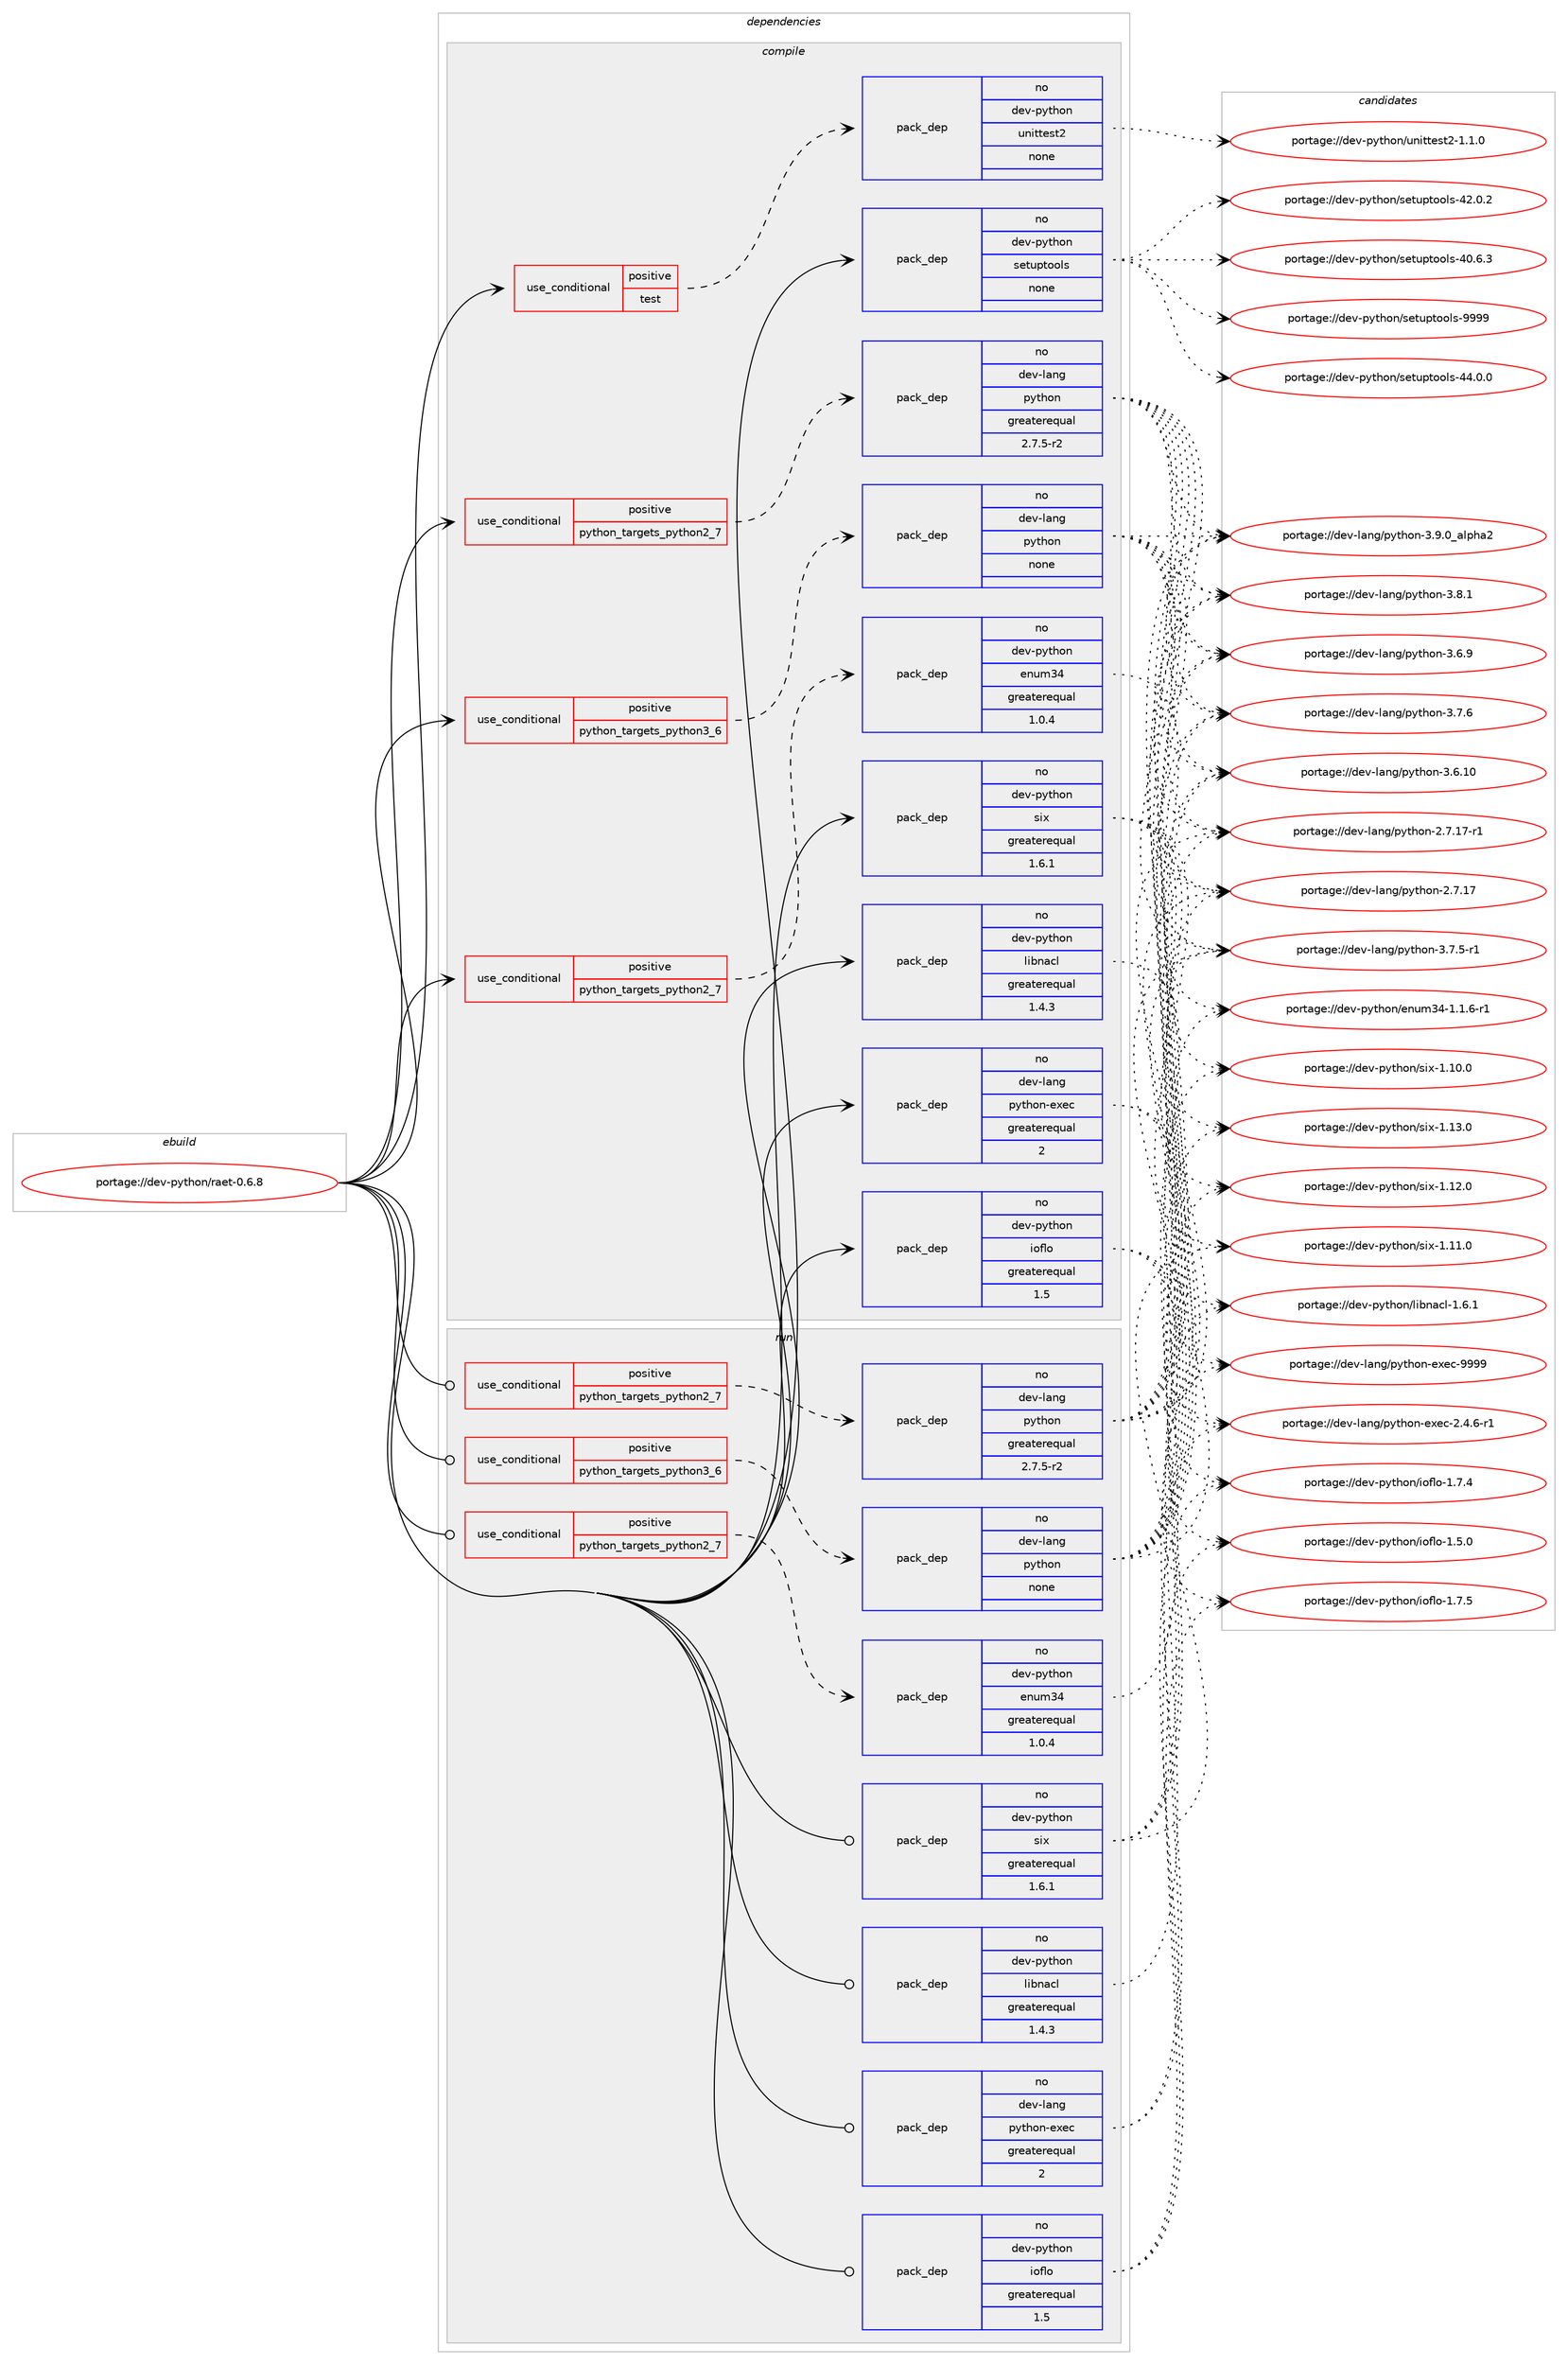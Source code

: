 digraph prolog {

# *************
# Graph options
# *************

newrank=true;
concentrate=true;
compound=true;
graph [rankdir=LR,fontname=Helvetica,fontsize=10,ranksep=1.5];#, ranksep=2.5, nodesep=0.2];
edge  [arrowhead=vee];
node  [fontname=Helvetica,fontsize=10];

# **********
# The ebuild
# **********

subgraph cluster_leftcol {
color=gray;
rank=same;
label=<<i>ebuild</i>>;
id [label="portage://dev-python/raet-0.6.8", color=red, width=4, href="../dev-python/raet-0.6.8.svg"];
}

# ****************
# The dependencies
# ****************

subgraph cluster_midcol {
color=gray;
label=<<i>dependencies</i>>;
subgraph cluster_compile {
fillcolor="#eeeeee";
style=filled;
label=<<i>compile</i>>;
subgraph cond106982 {
dependency429023 [label=<<TABLE BORDER="0" CELLBORDER="1" CELLSPACING="0" CELLPADDING="4"><TR><TD ROWSPAN="3" CELLPADDING="10">use_conditional</TD></TR><TR><TD>positive</TD></TR><TR><TD>python_targets_python2_7</TD></TR></TABLE>>, shape=none, color=red];
subgraph pack317140 {
dependency429024 [label=<<TABLE BORDER="0" CELLBORDER="1" CELLSPACING="0" CELLPADDING="4" WIDTH="220"><TR><TD ROWSPAN="6" CELLPADDING="30">pack_dep</TD></TR><TR><TD WIDTH="110">no</TD></TR><TR><TD>dev-lang</TD></TR><TR><TD>python</TD></TR><TR><TD>greaterequal</TD></TR><TR><TD>2.7.5-r2</TD></TR></TABLE>>, shape=none, color=blue];
}
dependency429023:e -> dependency429024:w [weight=20,style="dashed",arrowhead="vee"];
}
id:e -> dependency429023:w [weight=20,style="solid",arrowhead="vee"];
subgraph cond106983 {
dependency429025 [label=<<TABLE BORDER="0" CELLBORDER="1" CELLSPACING="0" CELLPADDING="4"><TR><TD ROWSPAN="3" CELLPADDING="10">use_conditional</TD></TR><TR><TD>positive</TD></TR><TR><TD>python_targets_python2_7</TD></TR></TABLE>>, shape=none, color=red];
subgraph pack317141 {
dependency429026 [label=<<TABLE BORDER="0" CELLBORDER="1" CELLSPACING="0" CELLPADDING="4" WIDTH="220"><TR><TD ROWSPAN="6" CELLPADDING="30">pack_dep</TD></TR><TR><TD WIDTH="110">no</TD></TR><TR><TD>dev-python</TD></TR><TR><TD>enum34</TD></TR><TR><TD>greaterequal</TD></TR><TR><TD>1.0.4</TD></TR></TABLE>>, shape=none, color=blue];
}
dependency429025:e -> dependency429026:w [weight=20,style="dashed",arrowhead="vee"];
}
id:e -> dependency429025:w [weight=20,style="solid",arrowhead="vee"];
subgraph cond106984 {
dependency429027 [label=<<TABLE BORDER="0" CELLBORDER="1" CELLSPACING="0" CELLPADDING="4"><TR><TD ROWSPAN="3" CELLPADDING="10">use_conditional</TD></TR><TR><TD>positive</TD></TR><TR><TD>python_targets_python3_6</TD></TR></TABLE>>, shape=none, color=red];
subgraph pack317142 {
dependency429028 [label=<<TABLE BORDER="0" CELLBORDER="1" CELLSPACING="0" CELLPADDING="4" WIDTH="220"><TR><TD ROWSPAN="6" CELLPADDING="30">pack_dep</TD></TR><TR><TD WIDTH="110">no</TD></TR><TR><TD>dev-lang</TD></TR><TR><TD>python</TD></TR><TR><TD>none</TD></TR><TR><TD></TD></TR></TABLE>>, shape=none, color=blue];
}
dependency429027:e -> dependency429028:w [weight=20,style="dashed",arrowhead="vee"];
}
id:e -> dependency429027:w [weight=20,style="solid",arrowhead="vee"];
subgraph cond106985 {
dependency429029 [label=<<TABLE BORDER="0" CELLBORDER="1" CELLSPACING="0" CELLPADDING="4"><TR><TD ROWSPAN="3" CELLPADDING="10">use_conditional</TD></TR><TR><TD>positive</TD></TR><TR><TD>test</TD></TR></TABLE>>, shape=none, color=red];
subgraph pack317143 {
dependency429030 [label=<<TABLE BORDER="0" CELLBORDER="1" CELLSPACING="0" CELLPADDING="4" WIDTH="220"><TR><TD ROWSPAN="6" CELLPADDING="30">pack_dep</TD></TR><TR><TD WIDTH="110">no</TD></TR><TR><TD>dev-python</TD></TR><TR><TD>unittest2</TD></TR><TR><TD>none</TD></TR><TR><TD></TD></TR></TABLE>>, shape=none, color=blue];
}
dependency429029:e -> dependency429030:w [weight=20,style="dashed",arrowhead="vee"];
}
id:e -> dependency429029:w [weight=20,style="solid",arrowhead="vee"];
subgraph pack317144 {
dependency429031 [label=<<TABLE BORDER="0" CELLBORDER="1" CELLSPACING="0" CELLPADDING="4" WIDTH="220"><TR><TD ROWSPAN="6" CELLPADDING="30">pack_dep</TD></TR><TR><TD WIDTH="110">no</TD></TR><TR><TD>dev-lang</TD></TR><TR><TD>python-exec</TD></TR><TR><TD>greaterequal</TD></TR><TR><TD>2</TD></TR></TABLE>>, shape=none, color=blue];
}
id:e -> dependency429031:w [weight=20,style="solid",arrowhead="vee"];
subgraph pack317145 {
dependency429032 [label=<<TABLE BORDER="0" CELLBORDER="1" CELLSPACING="0" CELLPADDING="4" WIDTH="220"><TR><TD ROWSPAN="6" CELLPADDING="30">pack_dep</TD></TR><TR><TD WIDTH="110">no</TD></TR><TR><TD>dev-python</TD></TR><TR><TD>ioflo</TD></TR><TR><TD>greaterequal</TD></TR><TR><TD>1.5</TD></TR></TABLE>>, shape=none, color=blue];
}
id:e -> dependency429032:w [weight=20,style="solid",arrowhead="vee"];
subgraph pack317146 {
dependency429033 [label=<<TABLE BORDER="0" CELLBORDER="1" CELLSPACING="0" CELLPADDING="4" WIDTH="220"><TR><TD ROWSPAN="6" CELLPADDING="30">pack_dep</TD></TR><TR><TD WIDTH="110">no</TD></TR><TR><TD>dev-python</TD></TR><TR><TD>libnacl</TD></TR><TR><TD>greaterequal</TD></TR><TR><TD>1.4.3</TD></TR></TABLE>>, shape=none, color=blue];
}
id:e -> dependency429033:w [weight=20,style="solid",arrowhead="vee"];
subgraph pack317147 {
dependency429034 [label=<<TABLE BORDER="0" CELLBORDER="1" CELLSPACING="0" CELLPADDING="4" WIDTH="220"><TR><TD ROWSPAN="6" CELLPADDING="30">pack_dep</TD></TR><TR><TD WIDTH="110">no</TD></TR><TR><TD>dev-python</TD></TR><TR><TD>setuptools</TD></TR><TR><TD>none</TD></TR><TR><TD></TD></TR></TABLE>>, shape=none, color=blue];
}
id:e -> dependency429034:w [weight=20,style="solid",arrowhead="vee"];
subgraph pack317148 {
dependency429035 [label=<<TABLE BORDER="0" CELLBORDER="1" CELLSPACING="0" CELLPADDING="4" WIDTH="220"><TR><TD ROWSPAN="6" CELLPADDING="30">pack_dep</TD></TR><TR><TD WIDTH="110">no</TD></TR><TR><TD>dev-python</TD></TR><TR><TD>six</TD></TR><TR><TD>greaterequal</TD></TR><TR><TD>1.6.1</TD></TR></TABLE>>, shape=none, color=blue];
}
id:e -> dependency429035:w [weight=20,style="solid",arrowhead="vee"];
}
subgraph cluster_compileandrun {
fillcolor="#eeeeee";
style=filled;
label=<<i>compile and run</i>>;
}
subgraph cluster_run {
fillcolor="#eeeeee";
style=filled;
label=<<i>run</i>>;
subgraph cond106986 {
dependency429036 [label=<<TABLE BORDER="0" CELLBORDER="1" CELLSPACING="0" CELLPADDING="4"><TR><TD ROWSPAN="3" CELLPADDING="10">use_conditional</TD></TR><TR><TD>positive</TD></TR><TR><TD>python_targets_python2_7</TD></TR></TABLE>>, shape=none, color=red];
subgraph pack317149 {
dependency429037 [label=<<TABLE BORDER="0" CELLBORDER="1" CELLSPACING="0" CELLPADDING="4" WIDTH="220"><TR><TD ROWSPAN="6" CELLPADDING="30">pack_dep</TD></TR><TR><TD WIDTH="110">no</TD></TR><TR><TD>dev-lang</TD></TR><TR><TD>python</TD></TR><TR><TD>greaterequal</TD></TR><TR><TD>2.7.5-r2</TD></TR></TABLE>>, shape=none, color=blue];
}
dependency429036:e -> dependency429037:w [weight=20,style="dashed",arrowhead="vee"];
}
id:e -> dependency429036:w [weight=20,style="solid",arrowhead="odot"];
subgraph cond106987 {
dependency429038 [label=<<TABLE BORDER="0" CELLBORDER="1" CELLSPACING="0" CELLPADDING="4"><TR><TD ROWSPAN="3" CELLPADDING="10">use_conditional</TD></TR><TR><TD>positive</TD></TR><TR><TD>python_targets_python2_7</TD></TR></TABLE>>, shape=none, color=red];
subgraph pack317150 {
dependency429039 [label=<<TABLE BORDER="0" CELLBORDER="1" CELLSPACING="0" CELLPADDING="4" WIDTH="220"><TR><TD ROWSPAN="6" CELLPADDING="30">pack_dep</TD></TR><TR><TD WIDTH="110">no</TD></TR><TR><TD>dev-python</TD></TR><TR><TD>enum34</TD></TR><TR><TD>greaterequal</TD></TR><TR><TD>1.0.4</TD></TR></TABLE>>, shape=none, color=blue];
}
dependency429038:e -> dependency429039:w [weight=20,style="dashed",arrowhead="vee"];
}
id:e -> dependency429038:w [weight=20,style="solid",arrowhead="odot"];
subgraph cond106988 {
dependency429040 [label=<<TABLE BORDER="0" CELLBORDER="1" CELLSPACING="0" CELLPADDING="4"><TR><TD ROWSPAN="3" CELLPADDING="10">use_conditional</TD></TR><TR><TD>positive</TD></TR><TR><TD>python_targets_python3_6</TD></TR></TABLE>>, shape=none, color=red];
subgraph pack317151 {
dependency429041 [label=<<TABLE BORDER="0" CELLBORDER="1" CELLSPACING="0" CELLPADDING="4" WIDTH="220"><TR><TD ROWSPAN="6" CELLPADDING="30">pack_dep</TD></TR><TR><TD WIDTH="110">no</TD></TR><TR><TD>dev-lang</TD></TR><TR><TD>python</TD></TR><TR><TD>none</TD></TR><TR><TD></TD></TR></TABLE>>, shape=none, color=blue];
}
dependency429040:e -> dependency429041:w [weight=20,style="dashed",arrowhead="vee"];
}
id:e -> dependency429040:w [weight=20,style="solid",arrowhead="odot"];
subgraph pack317152 {
dependency429042 [label=<<TABLE BORDER="0" CELLBORDER="1" CELLSPACING="0" CELLPADDING="4" WIDTH="220"><TR><TD ROWSPAN="6" CELLPADDING="30">pack_dep</TD></TR><TR><TD WIDTH="110">no</TD></TR><TR><TD>dev-lang</TD></TR><TR><TD>python-exec</TD></TR><TR><TD>greaterequal</TD></TR><TR><TD>2</TD></TR></TABLE>>, shape=none, color=blue];
}
id:e -> dependency429042:w [weight=20,style="solid",arrowhead="odot"];
subgraph pack317153 {
dependency429043 [label=<<TABLE BORDER="0" CELLBORDER="1" CELLSPACING="0" CELLPADDING="4" WIDTH="220"><TR><TD ROWSPAN="6" CELLPADDING="30">pack_dep</TD></TR><TR><TD WIDTH="110">no</TD></TR><TR><TD>dev-python</TD></TR><TR><TD>ioflo</TD></TR><TR><TD>greaterequal</TD></TR><TR><TD>1.5</TD></TR></TABLE>>, shape=none, color=blue];
}
id:e -> dependency429043:w [weight=20,style="solid",arrowhead="odot"];
subgraph pack317154 {
dependency429044 [label=<<TABLE BORDER="0" CELLBORDER="1" CELLSPACING="0" CELLPADDING="4" WIDTH="220"><TR><TD ROWSPAN="6" CELLPADDING="30">pack_dep</TD></TR><TR><TD WIDTH="110">no</TD></TR><TR><TD>dev-python</TD></TR><TR><TD>libnacl</TD></TR><TR><TD>greaterequal</TD></TR><TR><TD>1.4.3</TD></TR></TABLE>>, shape=none, color=blue];
}
id:e -> dependency429044:w [weight=20,style="solid",arrowhead="odot"];
subgraph pack317155 {
dependency429045 [label=<<TABLE BORDER="0" CELLBORDER="1" CELLSPACING="0" CELLPADDING="4" WIDTH="220"><TR><TD ROWSPAN="6" CELLPADDING="30">pack_dep</TD></TR><TR><TD WIDTH="110">no</TD></TR><TR><TD>dev-python</TD></TR><TR><TD>six</TD></TR><TR><TD>greaterequal</TD></TR><TR><TD>1.6.1</TD></TR></TABLE>>, shape=none, color=blue];
}
id:e -> dependency429045:w [weight=20,style="solid",arrowhead="odot"];
}
}

# **************
# The candidates
# **************

subgraph cluster_choices {
rank=same;
color=gray;
label=<<i>candidates</i>>;

subgraph choice317140 {
color=black;
nodesep=1;
choice10010111845108971101034711212111610411111045514657464895971081121049750 [label="portage://dev-lang/python-3.9.0_alpha2", color=red, width=4,href="../dev-lang/python-3.9.0_alpha2.svg"];
choice100101118451089711010347112121116104111110455146564649 [label="portage://dev-lang/python-3.8.1", color=red, width=4,href="../dev-lang/python-3.8.1.svg"];
choice100101118451089711010347112121116104111110455146554654 [label="portage://dev-lang/python-3.7.6", color=red, width=4,href="../dev-lang/python-3.7.6.svg"];
choice1001011184510897110103471121211161041111104551465546534511449 [label="portage://dev-lang/python-3.7.5-r1", color=red, width=4,href="../dev-lang/python-3.7.5-r1.svg"];
choice100101118451089711010347112121116104111110455146544657 [label="portage://dev-lang/python-3.6.9", color=red, width=4,href="../dev-lang/python-3.6.9.svg"];
choice10010111845108971101034711212111610411111045514654464948 [label="portage://dev-lang/python-3.6.10", color=red, width=4,href="../dev-lang/python-3.6.10.svg"];
choice100101118451089711010347112121116104111110455046554649554511449 [label="portage://dev-lang/python-2.7.17-r1", color=red, width=4,href="../dev-lang/python-2.7.17-r1.svg"];
choice10010111845108971101034711212111610411111045504655464955 [label="portage://dev-lang/python-2.7.17", color=red, width=4,href="../dev-lang/python-2.7.17.svg"];
dependency429024:e -> choice10010111845108971101034711212111610411111045514657464895971081121049750:w [style=dotted,weight="100"];
dependency429024:e -> choice100101118451089711010347112121116104111110455146564649:w [style=dotted,weight="100"];
dependency429024:e -> choice100101118451089711010347112121116104111110455146554654:w [style=dotted,weight="100"];
dependency429024:e -> choice1001011184510897110103471121211161041111104551465546534511449:w [style=dotted,weight="100"];
dependency429024:e -> choice100101118451089711010347112121116104111110455146544657:w [style=dotted,weight="100"];
dependency429024:e -> choice10010111845108971101034711212111610411111045514654464948:w [style=dotted,weight="100"];
dependency429024:e -> choice100101118451089711010347112121116104111110455046554649554511449:w [style=dotted,weight="100"];
dependency429024:e -> choice10010111845108971101034711212111610411111045504655464955:w [style=dotted,weight="100"];
}
subgraph choice317141 {
color=black;
nodesep=1;
choice100101118451121211161041111104710111011710951524549464946544511449 [label="portage://dev-python/enum34-1.1.6-r1", color=red, width=4,href="../dev-python/enum34-1.1.6-r1.svg"];
dependency429026:e -> choice100101118451121211161041111104710111011710951524549464946544511449:w [style=dotted,weight="100"];
}
subgraph choice317142 {
color=black;
nodesep=1;
choice10010111845108971101034711212111610411111045514657464895971081121049750 [label="portage://dev-lang/python-3.9.0_alpha2", color=red, width=4,href="../dev-lang/python-3.9.0_alpha2.svg"];
choice100101118451089711010347112121116104111110455146564649 [label="portage://dev-lang/python-3.8.1", color=red, width=4,href="../dev-lang/python-3.8.1.svg"];
choice100101118451089711010347112121116104111110455146554654 [label="portage://dev-lang/python-3.7.6", color=red, width=4,href="../dev-lang/python-3.7.6.svg"];
choice1001011184510897110103471121211161041111104551465546534511449 [label="portage://dev-lang/python-3.7.5-r1", color=red, width=4,href="../dev-lang/python-3.7.5-r1.svg"];
choice100101118451089711010347112121116104111110455146544657 [label="portage://dev-lang/python-3.6.9", color=red, width=4,href="../dev-lang/python-3.6.9.svg"];
choice10010111845108971101034711212111610411111045514654464948 [label="portage://dev-lang/python-3.6.10", color=red, width=4,href="../dev-lang/python-3.6.10.svg"];
choice100101118451089711010347112121116104111110455046554649554511449 [label="portage://dev-lang/python-2.7.17-r1", color=red, width=4,href="../dev-lang/python-2.7.17-r1.svg"];
choice10010111845108971101034711212111610411111045504655464955 [label="portage://dev-lang/python-2.7.17", color=red, width=4,href="../dev-lang/python-2.7.17.svg"];
dependency429028:e -> choice10010111845108971101034711212111610411111045514657464895971081121049750:w [style=dotted,weight="100"];
dependency429028:e -> choice100101118451089711010347112121116104111110455146564649:w [style=dotted,weight="100"];
dependency429028:e -> choice100101118451089711010347112121116104111110455146554654:w [style=dotted,weight="100"];
dependency429028:e -> choice1001011184510897110103471121211161041111104551465546534511449:w [style=dotted,weight="100"];
dependency429028:e -> choice100101118451089711010347112121116104111110455146544657:w [style=dotted,weight="100"];
dependency429028:e -> choice10010111845108971101034711212111610411111045514654464948:w [style=dotted,weight="100"];
dependency429028:e -> choice100101118451089711010347112121116104111110455046554649554511449:w [style=dotted,weight="100"];
dependency429028:e -> choice10010111845108971101034711212111610411111045504655464955:w [style=dotted,weight="100"];
}
subgraph choice317143 {
color=black;
nodesep=1;
choice100101118451121211161041111104711711010511611610111511650454946494648 [label="portage://dev-python/unittest2-1.1.0", color=red, width=4,href="../dev-python/unittest2-1.1.0.svg"];
dependency429030:e -> choice100101118451121211161041111104711711010511611610111511650454946494648:w [style=dotted,weight="100"];
}
subgraph choice317144 {
color=black;
nodesep=1;
choice10010111845108971101034711212111610411111045101120101994557575757 [label="portage://dev-lang/python-exec-9999", color=red, width=4,href="../dev-lang/python-exec-9999.svg"];
choice10010111845108971101034711212111610411111045101120101994550465246544511449 [label="portage://dev-lang/python-exec-2.4.6-r1", color=red, width=4,href="../dev-lang/python-exec-2.4.6-r1.svg"];
dependency429031:e -> choice10010111845108971101034711212111610411111045101120101994557575757:w [style=dotted,weight="100"];
dependency429031:e -> choice10010111845108971101034711212111610411111045101120101994550465246544511449:w [style=dotted,weight="100"];
}
subgraph choice317145 {
color=black;
nodesep=1;
choice1001011184511212111610411111047105111102108111454946554653 [label="portage://dev-python/ioflo-1.7.5", color=red, width=4,href="../dev-python/ioflo-1.7.5.svg"];
choice1001011184511212111610411111047105111102108111454946554652 [label="portage://dev-python/ioflo-1.7.4", color=red, width=4,href="../dev-python/ioflo-1.7.4.svg"];
choice1001011184511212111610411111047105111102108111454946534648 [label="portage://dev-python/ioflo-1.5.0", color=red, width=4,href="../dev-python/ioflo-1.5.0.svg"];
dependency429032:e -> choice1001011184511212111610411111047105111102108111454946554653:w [style=dotted,weight="100"];
dependency429032:e -> choice1001011184511212111610411111047105111102108111454946554652:w [style=dotted,weight="100"];
dependency429032:e -> choice1001011184511212111610411111047105111102108111454946534648:w [style=dotted,weight="100"];
}
subgraph choice317146 {
color=black;
nodesep=1;
choice1001011184511212111610411111047108105981109799108454946544649 [label="portage://dev-python/libnacl-1.6.1", color=red, width=4,href="../dev-python/libnacl-1.6.1.svg"];
dependency429033:e -> choice1001011184511212111610411111047108105981109799108454946544649:w [style=dotted,weight="100"];
}
subgraph choice317147 {
color=black;
nodesep=1;
choice10010111845112121116104111110471151011161171121161111111081154557575757 [label="portage://dev-python/setuptools-9999", color=red, width=4,href="../dev-python/setuptools-9999.svg"];
choice100101118451121211161041111104711510111611711211611111110811545525246484648 [label="portage://dev-python/setuptools-44.0.0", color=red, width=4,href="../dev-python/setuptools-44.0.0.svg"];
choice100101118451121211161041111104711510111611711211611111110811545525046484650 [label="portage://dev-python/setuptools-42.0.2", color=red, width=4,href="../dev-python/setuptools-42.0.2.svg"];
choice100101118451121211161041111104711510111611711211611111110811545524846544651 [label="portage://dev-python/setuptools-40.6.3", color=red, width=4,href="../dev-python/setuptools-40.6.3.svg"];
dependency429034:e -> choice10010111845112121116104111110471151011161171121161111111081154557575757:w [style=dotted,weight="100"];
dependency429034:e -> choice100101118451121211161041111104711510111611711211611111110811545525246484648:w [style=dotted,weight="100"];
dependency429034:e -> choice100101118451121211161041111104711510111611711211611111110811545525046484650:w [style=dotted,weight="100"];
dependency429034:e -> choice100101118451121211161041111104711510111611711211611111110811545524846544651:w [style=dotted,weight="100"];
}
subgraph choice317148 {
color=black;
nodesep=1;
choice100101118451121211161041111104711510512045494649514648 [label="portage://dev-python/six-1.13.0", color=red, width=4,href="../dev-python/six-1.13.0.svg"];
choice100101118451121211161041111104711510512045494649504648 [label="portage://dev-python/six-1.12.0", color=red, width=4,href="../dev-python/six-1.12.0.svg"];
choice100101118451121211161041111104711510512045494649494648 [label="portage://dev-python/six-1.11.0", color=red, width=4,href="../dev-python/six-1.11.0.svg"];
choice100101118451121211161041111104711510512045494649484648 [label="portage://dev-python/six-1.10.0", color=red, width=4,href="../dev-python/six-1.10.0.svg"];
dependency429035:e -> choice100101118451121211161041111104711510512045494649514648:w [style=dotted,weight="100"];
dependency429035:e -> choice100101118451121211161041111104711510512045494649504648:w [style=dotted,weight="100"];
dependency429035:e -> choice100101118451121211161041111104711510512045494649494648:w [style=dotted,weight="100"];
dependency429035:e -> choice100101118451121211161041111104711510512045494649484648:w [style=dotted,weight="100"];
}
subgraph choice317149 {
color=black;
nodesep=1;
choice10010111845108971101034711212111610411111045514657464895971081121049750 [label="portage://dev-lang/python-3.9.0_alpha2", color=red, width=4,href="../dev-lang/python-3.9.0_alpha2.svg"];
choice100101118451089711010347112121116104111110455146564649 [label="portage://dev-lang/python-3.8.1", color=red, width=4,href="../dev-lang/python-3.8.1.svg"];
choice100101118451089711010347112121116104111110455146554654 [label="portage://dev-lang/python-3.7.6", color=red, width=4,href="../dev-lang/python-3.7.6.svg"];
choice1001011184510897110103471121211161041111104551465546534511449 [label="portage://dev-lang/python-3.7.5-r1", color=red, width=4,href="../dev-lang/python-3.7.5-r1.svg"];
choice100101118451089711010347112121116104111110455146544657 [label="portage://dev-lang/python-3.6.9", color=red, width=4,href="../dev-lang/python-3.6.9.svg"];
choice10010111845108971101034711212111610411111045514654464948 [label="portage://dev-lang/python-3.6.10", color=red, width=4,href="../dev-lang/python-3.6.10.svg"];
choice100101118451089711010347112121116104111110455046554649554511449 [label="portage://dev-lang/python-2.7.17-r1", color=red, width=4,href="../dev-lang/python-2.7.17-r1.svg"];
choice10010111845108971101034711212111610411111045504655464955 [label="portage://dev-lang/python-2.7.17", color=red, width=4,href="../dev-lang/python-2.7.17.svg"];
dependency429037:e -> choice10010111845108971101034711212111610411111045514657464895971081121049750:w [style=dotted,weight="100"];
dependency429037:e -> choice100101118451089711010347112121116104111110455146564649:w [style=dotted,weight="100"];
dependency429037:e -> choice100101118451089711010347112121116104111110455146554654:w [style=dotted,weight="100"];
dependency429037:e -> choice1001011184510897110103471121211161041111104551465546534511449:w [style=dotted,weight="100"];
dependency429037:e -> choice100101118451089711010347112121116104111110455146544657:w [style=dotted,weight="100"];
dependency429037:e -> choice10010111845108971101034711212111610411111045514654464948:w [style=dotted,weight="100"];
dependency429037:e -> choice100101118451089711010347112121116104111110455046554649554511449:w [style=dotted,weight="100"];
dependency429037:e -> choice10010111845108971101034711212111610411111045504655464955:w [style=dotted,weight="100"];
}
subgraph choice317150 {
color=black;
nodesep=1;
choice100101118451121211161041111104710111011710951524549464946544511449 [label="portage://dev-python/enum34-1.1.6-r1", color=red, width=4,href="../dev-python/enum34-1.1.6-r1.svg"];
dependency429039:e -> choice100101118451121211161041111104710111011710951524549464946544511449:w [style=dotted,weight="100"];
}
subgraph choice317151 {
color=black;
nodesep=1;
choice10010111845108971101034711212111610411111045514657464895971081121049750 [label="portage://dev-lang/python-3.9.0_alpha2", color=red, width=4,href="../dev-lang/python-3.9.0_alpha2.svg"];
choice100101118451089711010347112121116104111110455146564649 [label="portage://dev-lang/python-3.8.1", color=red, width=4,href="../dev-lang/python-3.8.1.svg"];
choice100101118451089711010347112121116104111110455146554654 [label="portage://dev-lang/python-3.7.6", color=red, width=4,href="../dev-lang/python-3.7.6.svg"];
choice1001011184510897110103471121211161041111104551465546534511449 [label="portage://dev-lang/python-3.7.5-r1", color=red, width=4,href="../dev-lang/python-3.7.5-r1.svg"];
choice100101118451089711010347112121116104111110455146544657 [label="portage://dev-lang/python-3.6.9", color=red, width=4,href="../dev-lang/python-3.6.9.svg"];
choice10010111845108971101034711212111610411111045514654464948 [label="portage://dev-lang/python-3.6.10", color=red, width=4,href="../dev-lang/python-3.6.10.svg"];
choice100101118451089711010347112121116104111110455046554649554511449 [label="portage://dev-lang/python-2.7.17-r1", color=red, width=4,href="../dev-lang/python-2.7.17-r1.svg"];
choice10010111845108971101034711212111610411111045504655464955 [label="portage://dev-lang/python-2.7.17", color=red, width=4,href="../dev-lang/python-2.7.17.svg"];
dependency429041:e -> choice10010111845108971101034711212111610411111045514657464895971081121049750:w [style=dotted,weight="100"];
dependency429041:e -> choice100101118451089711010347112121116104111110455146564649:w [style=dotted,weight="100"];
dependency429041:e -> choice100101118451089711010347112121116104111110455146554654:w [style=dotted,weight="100"];
dependency429041:e -> choice1001011184510897110103471121211161041111104551465546534511449:w [style=dotted,weight="100"];
dependency429041:e -> choice100101118451089711010347112121116104111110455146544657:w [style=dotted,weight="100"];
dependency429041:e -> choice10010111845108971101034711212111610411111045514654464948:w [style=dotted,weight="100"];
dependency429041:e -> choice100101118451089711010347112121116104111110455046554649554511449:w [style=dotted,weight="100"];
dependency429041:e -> choice10010111845108971101034711212111610411111045504655464955:w [style=dotted,weight="100"];
}
subgraph choice317152 {
color=black;
nodesep=1;
choice10010111845108971101034711212111610411111045101120101994557575757 [label="portage://dev-lang/python-exec-9999", color=red, width=4,href="../dev-lang/python-exec-9999.svg"];
choice10010111845108971101034711212111610411111045101120101994550465246544511449 [label="portage://dev-lang/python-exec-2.4.6-r1", color=red, width=4,href="../dev-lang/python-exec-2.4.6-r1.svg"];
dependency429042:e -> choice10010111845108971101034711212111610411111045101120101994557575757:w [style=dotted,weight="100"];
dependency429042:e -> choice10010111845108971101034711212111610411111045101120101994550465246544511449:w [style=dotted,weight="100"];
}
subgraph choice317153 {
color=black;
nodesep=1;
choice1001011184511212111610411111047105111102108111454946554653 [label="portage://dev-python/ioflo-1.7.5", color=red, width=4,href="../dev-python/ioflo-1.7.5.svg"];
choice1001011184511212111610411111047105111102108111454946554652 [label="portage://dev-python/ioflo-1.7.4", color=red, width=4,href="../dev-python/ioflo-1.7.4.svg"];
choice1001011184511212111610411111047105111102108111454946534648 [label="portage://dev-python/ioflo-1.5.0", color=red, width=4,href="../dev-python/ioflo-1.5.0.svg"];
dependency429043:e -> choice1001011184511212111610411111047105111102108111454946554653:w [style=dotted,weight="100"];
dependency429043:e -> choice1001011184511212111610411111047105111102108111454946554652:w [style=dotted,weight="100"];
dependency429043:e -> choice1001011184511212111610411111047105111102108111454946534648:w [style=dotted,weight="100"];
}
subgraph choice317154 {
color=black;
nodesep=1;
choice1001011184511212111610411111047108105981109799108454946544649 [label="portage://dev-python/libnacl-1.6.1", color=red, width=4,href="../dev-python/libnacl-1.6.1.svg"];
dependency429044:e -> choice1001011184511212111610411111047108105981109799108454946544649:w [style=dotted,weight="100"];
}
subgraph choice317155 {
color=black;
nodesep=1;
choice100101118451121211161041111104711510512045494649514648 [label="portage://dev-python/six-1.13.0", color=red, width=4,href="../dev-python/six-1.13.0.svg"];
choice100101118451121211161041111104711510512045494649504648 [label="portage://dev-python/six-1.12.0", color=red, width=4,href="../dev-python/six-1.12.0.svg"];
choice100101118451121211161041111104711510512045494649494648 [label="portage://dev-python/six-1.11.0", color=red, width=4,href="../dev-python/six-1.11.0.svg"];
choice100101118451121211161041111104711510512045494649484648 [label="portage://dev-python/six-1.10.0", color=red, width=4,href="../dev-python/six-1.10.0.svg"];
dependency429045:e -> choice100101118451121211161041111104711510512045494649514648:w [style=dotted,weight="100"];
dependency429045:e -> choice100101118451121211161041111104711510512045494649504648:w [style=dotted,weight="100"];
dependency429045:e -> choice100101118451121211161041111104711510512045494649494648:w [style=dotted,weight="100"];
dependency429045:e -> choice100101118451121211161041111104711510512045494649484648:w [style=dotted,weight="100"];
}
}

}
